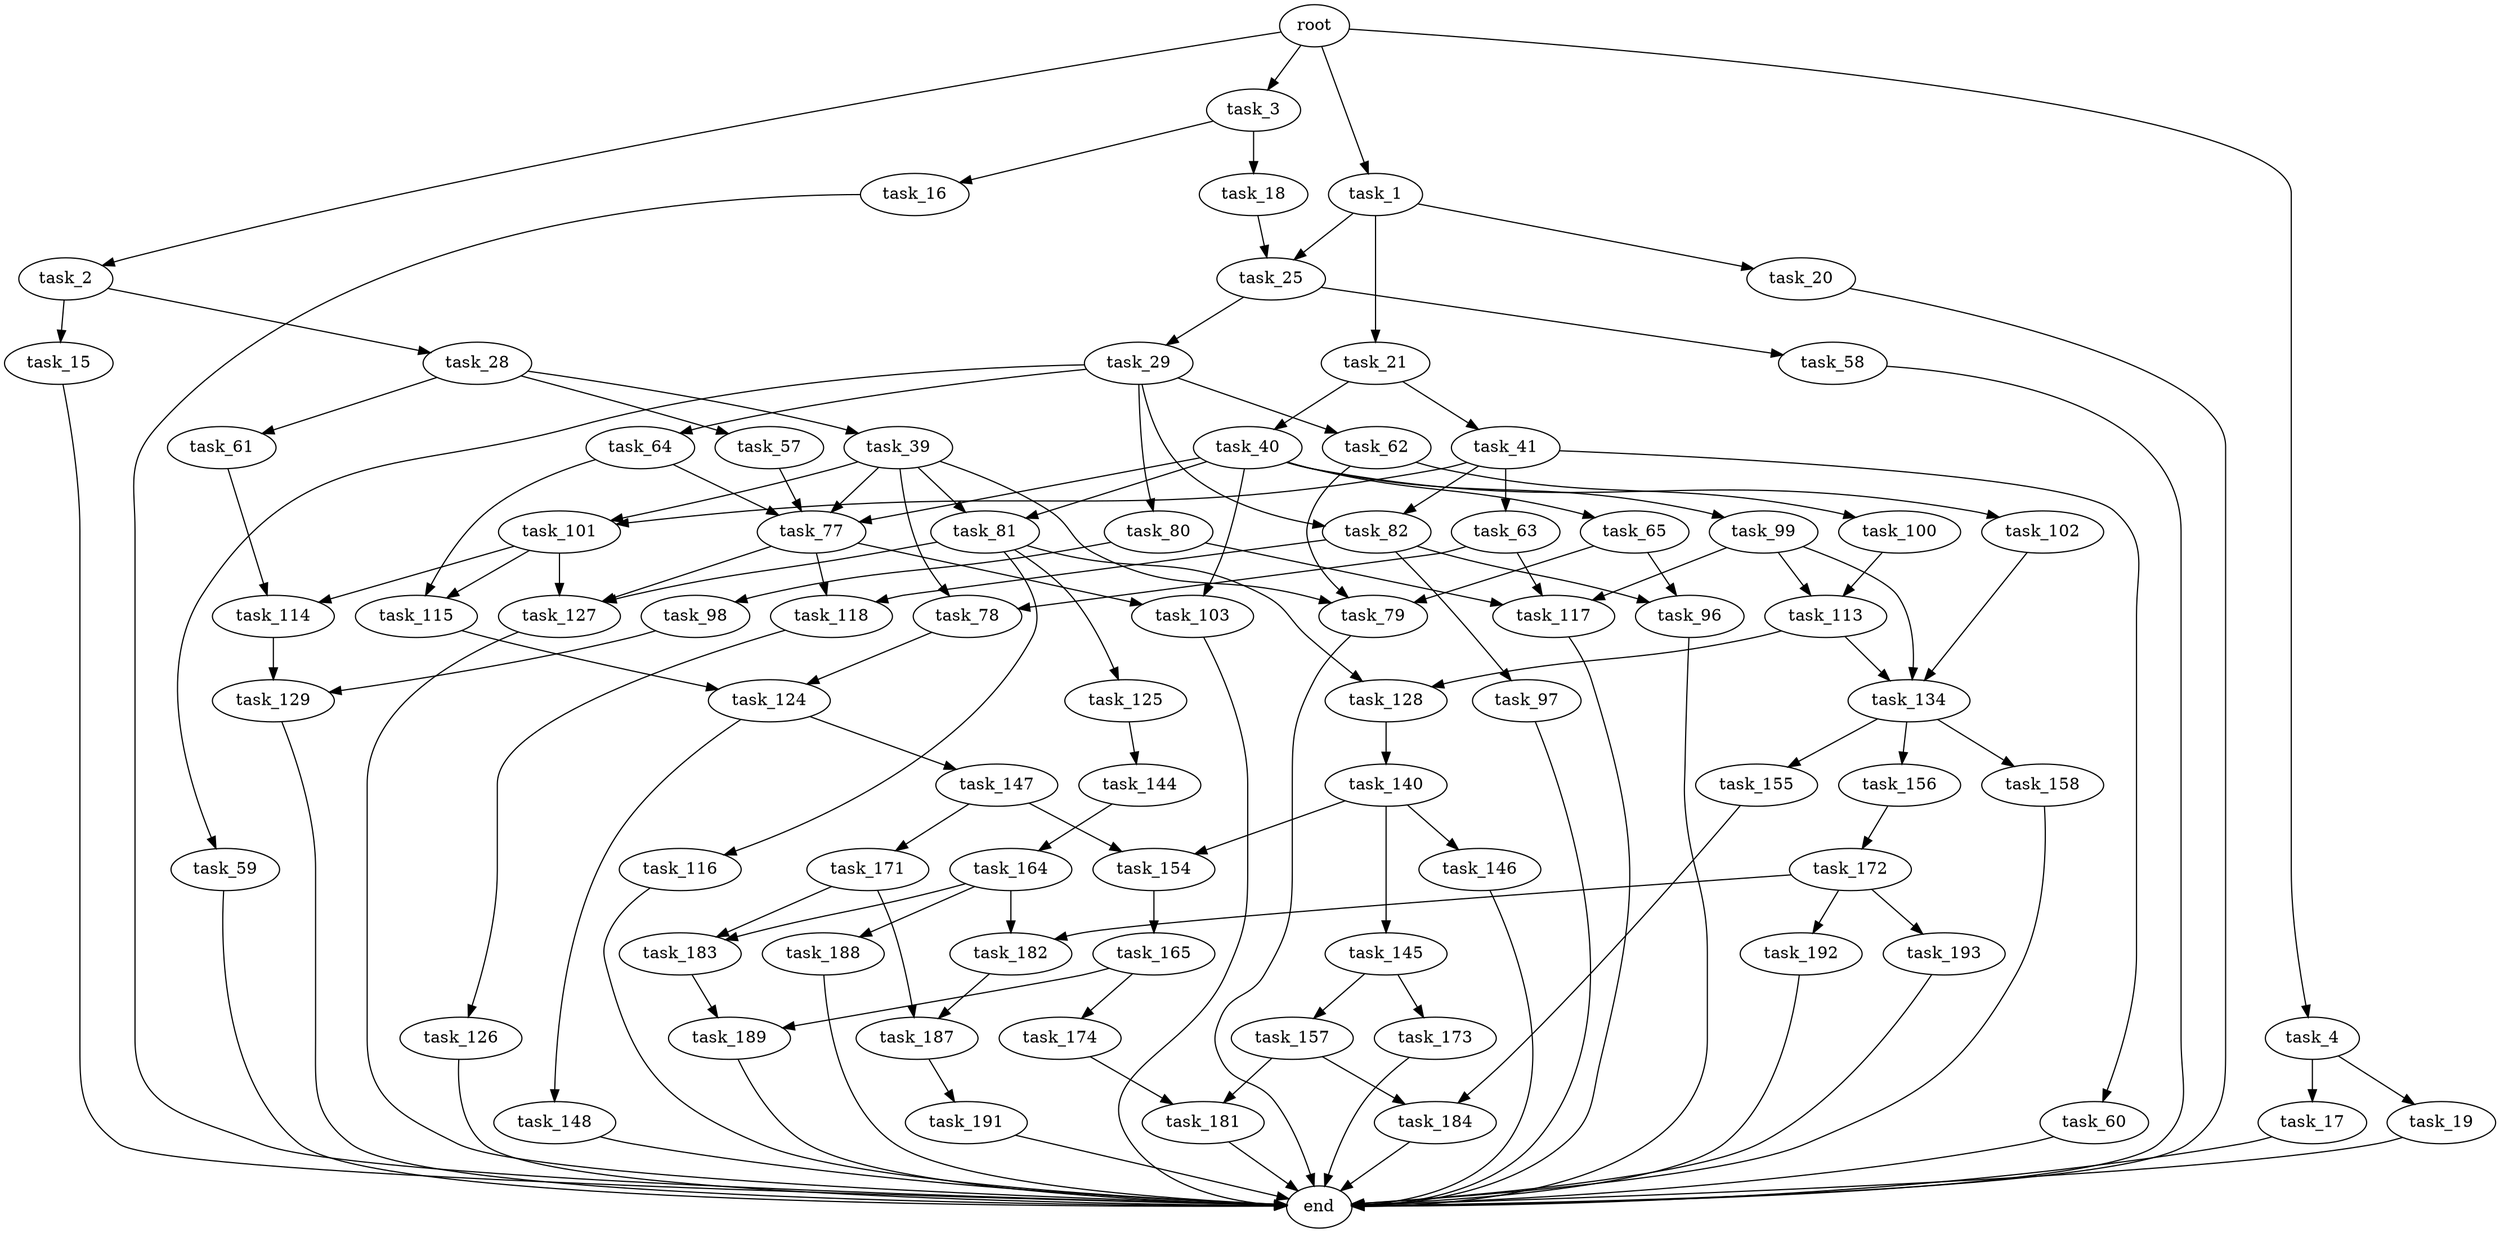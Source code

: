 digraph G {
  root [size="0.000000"];
  task_1 [size="2310825274.000000"];
  task_2 [size="28991029248.000000"];
  task_3 [size="11869105417.000000"];
  task_4 [size="12741919107.000000"];
  task_15 [size="2300075123.000000"];
  task_16 [size="2450658619.000000"];
  task_17 [size="10426000518.000000"];
  task_18 [size="15286095809.000000"];
  task_19 [size="58452685852.000000"];
  task_20 [size="6456069529.000000"];
  task_21 [size="5194869338.000000"];
  task_25 [size="284934442988.000000"];
  task_28 [size="12380110676.000000"];
  task_29 [size="368293445632.000000"];
  task_39 [size="33702044205.000000"];
  task_40 [size="782757789696.000000"];
  task_41 [size="136188118150.000000"];
  task_57 [size="3917743412.000000"];
  task_58 [size="494212081447.000000"];
  task_59 [size="436454005427.000000"];
  task_60 [size="1423867955.000000"];
  task_61 [size="984900018.000000"];
  task_62 [size="199311733058.000000"];
  task_63 [size="134217728000.000000"];
  task_64 [size="8589934592.000000"];
  task_65 [size="19176960497.000000"];
  task_77 [size="68719476736.000000"];
  task_78 [size="23221937778.000000"];
  task_79 [size="6090257492.000000"];
  task_80 [size="134217728000.000000"];
  task_81 [size="382425805814.000000"];
  task_82 [size="368293445632.000000"];
  task_96 [size="782757789696.000000"];
  task_97 [size="782757789696.000000"];
  task_98 [size="161149419034.000000"];
  task_99 [size="28991029248.000000"];
  task_100 [size="593798509568.000000"];
  task_101 [size="108147697161.000000"];
  task_102 [size="231928233984.000000"];
  task_103 [size="68719476736.000000"];
  task_113 [size="68719476736.000000"];
  task_114 [size="18235355673.000000"];
  task_115 [size="36767220490.000000"];
  task_116 [size="290384672099.000000"];
  task_117 [size="60821597425.000000"];
  task_118 [size="1635435462.000000"];
  task_124 [size="10847135263.000000"];
  task_125 [size="50328243675.000000"];
  task_126 [size="11451200088.000000"];
  task_127 [size="45514269816.000000"];
  task_128 [size="28991029248.000000"];
  task_129 [size="667211219110.000000"];
  task_134 [size="30640047463.000000"];
  task_140 [size="154163744523.000000"];
  task_144 [size="1010368764145.000000"];
  task_145 [size="1603793438.000000"];
  task_146 [size="384274461303.000000"];
  task_147 [size="549755813888.000000"];
  task_148 [size="24139651837.000000"];
  task_154 [size="35664159884.000000"];
  task_155 [size="788153541113.000000"];
  task_156 [size="4320270319.000000"];
  task_157 [size="136545616528.000000"];
  task_158 [size="5381186160.000000"];
  task_164 [size="134217728000.000000"];
  task_165 [size="231928233984.000000"];
  task_171 [size="269923173792.000000"];
  task_172 [size="4601213228.000000"];
  task_173 [size="896685683769.000000"];
  task_174 [size="68719476736.000000"];
  task_181 [size="1196500051801.000000"];
  task_182 [size="8589934592.000000"];
  task_183 [size="19620178879.000000"];
  task_184 [size="16709762442.000000"];
  task_187 [size="33108181962.000000"];
  task_188 [size="57799862552.000000"];
  task_189 [size="91012149448.000000"];
  task_191 [size="231928233984.000000"];
  task_192 [size="1073741824000.000000"];
  task_193 [size="368293445632.000000"];
  end [size="0.000000"];

  root -> task_1 [size="1.000000"];
  root -> task_2 [size="1.000000"];
  root -> task_3 [size="1.000000"];
  root -> task_4 [size="1.000000"];
  task_1 -> task_20 [size="75497472.000000"];
  task_1 -> task_21 [size="75497472.000000"];
  task_1 -> task_25 [size="75497472.000000"];
  task_2 -> task_15 [size="75497472.000000"];
  task_2 -> task_28 [size="75497472.000000"];
  task_3 -> task_16 [size="33554432.000000"];
  task_3 -> task_18 [size="33554432.000000"];
  task_4 -> task_17 [size="411041792.000000"];
  task_4 -> task_19 [size="411041792.000000"];
  task_15 -> end [size="1.000000"];
  task_16 -> end [size="1.000000"];
  task_17 -> end [size="1.000000"];
  task_18 -> task_25 [size="679477248.000000"];
  task_19 -> end [size="1.000000"];
  task_20 -> end [size="1.000000"];
  task_21 -> task_40 [size="134217728.000000"];
  task_21 -> task_41 [size="134217728.000000"];
  task_25 -> task_29 [size="209715200.000000"];
  task_25 -> task_58 [size="209715200.000000"];
  task_28 -> task_39 [size="33554432.000000"];
  task_28 -> task_57 [size="33554432.000000"];
  task_28 -> task_61 [size="33554432.000000"];
  task_29 -> task_59 [size="411041792.000000"];
  task_29 -> task_62 [size="411041792.000000"];
  task_29 -> task_64 [size="411041792.000000"];
  task_29 -> task_80 [size="411041792.000000"];
  task_29 -> task_82 [size="411041792.000000"];
  task_39 -> task_77 [size="679477248.000000"];
  task_39 -> task_78 [size="679477248.000000"];
  task_39 -> task_79 [size="679477248.000000"];
  task_39 -> task_81 [size="679477248.000000"];
  task_39 -> task_101 [size="679477248.000000"];
  task_40 -> task_65 [size="679477248.000000"];
  task_40 -> task_77 [size="679477248.000000"];
  task_40 -> task_81 [size="679477248.000000"];
  task_40 -> task_99 [size="679477248.000000"];
  task_40 -> task_102 [size="679477248.000000"];
  task_40 -> task_103 [size="679477248.000000"];
  task_41 -> task_60 [size="411041792.000000"];
  task_41 -> task_63 [size="411041792.000000"];
  task_41 -> task_82 [size="411041792.000000"];
  task_41 -> task_101 [size="411041792.000000"];
  task_57 -> task_77 [size="209715200.000000"];
  task_58 -> end [size="1.000000"];
  task_59 -> end [size="1.000000"];
  task_60 -> end [size="1.000000"];
  task_61 -> task_114 [size="33554432.000000"];
  task_62 -> task_79 [size="134217728.000000"];
  task_62 -> task_100 [size="134217728.000000"];
  task_63 -> task_78 [size="209715200.000000"];
  task_63 -> task_117 [size="209715200.000000"];
  task_64 -> task_77 [size="33554432.000000"];
  task_64 -> task_115 [size="33554432.000000"];
  task_65 -> task_79 [size="75497472.000000"];
  task_65 -> task_96 [size="75497472.000000"];
  task_77 -> task_103 [size="134217728.000000"];
  task_77 -> task_118 [size="134217728.000000"];
  task_77 -> task_127 [size="134217728.000000"];
  task_78 -> task_124 [size="536870912.000000"];
  task_79 -> end [size="1.000000"];
  task_80 -> task_98 [size="209715200.000000"];
  task_80 -> task_117 [size="209715200.000000"];
  task_81 -> task_116 [size="411041792.000000"];
  task_81 -> task_125 [size="411041792.000000"];
  task_81 -> task_127 [size="411041792.000000"];
  task_81 -> task_128 [size="411041792.000000"];
  task_82 -> task_96 [size="411041792.000000"];
  task_82 -> task_97 [size="411041792.000000"];
  task_82 -> task_118 [size="411041792.000000"];
  task_96 -> end [size="1.000000"];
  task_97 -> end [size="1.000000"];
  task_98 -> task_129 [size="536870912.000000"];
  task_99 -> task_113 [size="75497472.000000"];
  task_99 -> task_117 [size="75497472.000000"];
  task_99 -> task_134 [size="75497472.000000"];
  task_100 -> task_113 [size="411041792.000000"];
  task_101 -> task_114 [size="301989888.000000"];
  task_101 -> task_115 [size="301989888.000000"];
  task_101 -> task_127 [size="301989888.000000"];
  task_102 -> task_134 [size="301989888.000000"];
  task_103 -> end [size="1.000000"];
  task_113 -> task_128 [size="134217728.000000"];
  task_113 -> task_134 [size="134217728.000000"];
  task_114 -> task_129 [size="301989888.000000"];
  task_115 -> task_124 [size="679477248.000000"];
  task_116 -> end [size="1.000000"];
  task_117 -> end [size="1.000000"];
  task_118 -> task_126 [size="75497472.000000"];
  task_124 -> task_147 [size="679477248.000000"];
  task_124 -> task_148 [size="679477248.000000"];
  task_125 -> task_144 [size="838860800.000000"];
  task_126 -> end [size="1.000000"];
  task_127 -> end [size="1.000000"];
  task_128 -> task_140 [size="75497472.000000"];
  task_129 -> end [size="1.000000"];
  task_134 -> task_155 [size="33554432.000000"];
  task_134 -> task_156 [size="33554432.000000"];
  task_134 -> task_158 [size="33554432.000000"];
  task_140 -> task_145 [size="209715200.000000"];
  task_140 -> task_146 [size="209715200.000000"];
  task_140 -> task_154 [size="209715200.000000"];
  task_144 -> task_164 [size="838860800.000000"];
  task_145 -> task_157 [size="33554432.000000"];
  task_145 -> task_173 [size="33554432.000000"];
  task_146 -> end [size="1.000000"];
  task_147 -> task_154 [size="536870912.000000"];
  task_147 -> task_171 [size="536870912.000000"];
  task_148 -> end [size="1.000000"];
  task_154 -> task_165 [size="75497472.000000"];
  task_155 -> task_184 [size="838860800.000000"];
  task_156 -> task_172 [size="134217728.000000"];
  task_157 -> task_181 [size="209715200.000000"];
  task_157 -> task_184 [size="209715200.000000"];
  task_158 -> end [size="1.000000"];
  task_164 -> task_182 [size="209715200.000000"];
  task_164 -> task_183 [size="209715200.000000"];
  task_164 -> task_188 [size="209715200.000000"];
  task_165 -> task_174 [size="301989888.000000"];
  task_165 -> task_189 [size="301989888.000000"];
  task_171 -> task_183 [size="301989888.000000"];
  task_171 -> task_187 [size="301989888.000000"];
  task_172 -> task_182 [size="411041792.000000"];
  task_172 -> task_192 [size="411041792.000000"];
  task_172 -> task_193 [size="411041792.000000"];
  task_173 -> end [size="1.000000"];
  task_174 -> task_181 [size="134217728.000000"];
  task_181 -> end [size="1.000000"];
  task_182 -> task_187 [size="33554432.000000"];
  task_183 -> task_189 [size="679477248.000000"];
  task_184 -> end [size="1.000000"];
  task_187 -> task_191 [size="536870912.000000"];
  task_188 -> end [size="1.000000"];
  task_189 -> end [size="1.000000"];
  task_191 -> end [size="1.000000"];
  task_192 -> end [size="1.000000"];
  task_193 -> end [size="1.000000"];
}
